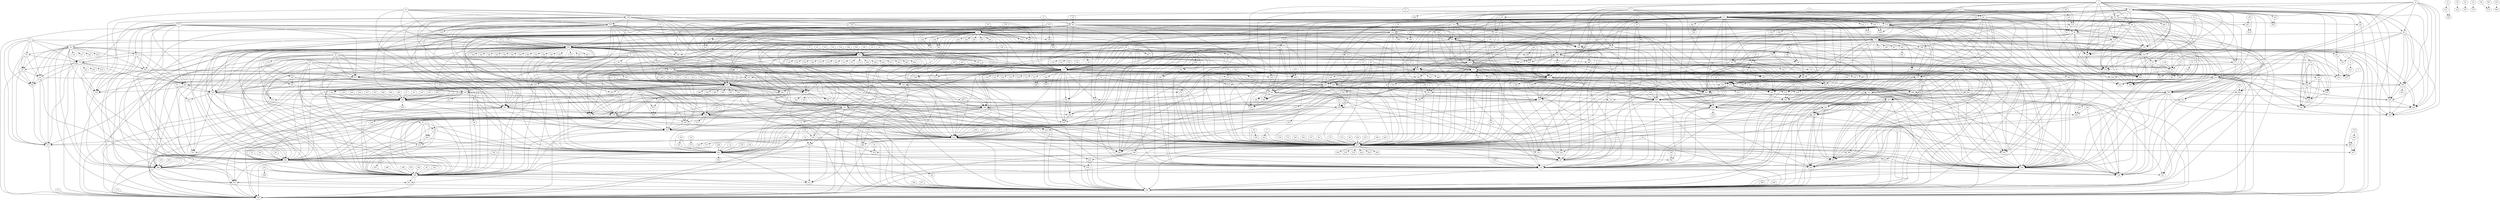 digraph G {
1 [label="1"];
2 [label="2"];
3 [label="3"];
4 [label="4"];
5 [label="5"];
6 [label="6"];
7 [label="7"];
8 [label="8"];
9 [label="9"];
10 [label="10"];
11 [label="11"];
12 [label="12"];
13 [label="13"];
14 [label="14"];
15 [label="15"];
16 [label="16"];
17 [label="17"];
18 [label="18"];
19 [label="19"];
20 [label="20"];
21 [label="21"];
22 [label="22"];
23 [label="23"];
24 [label="24"];
25 [label="25"];
26 [label="26"];
27 [label="27"];
28 [label="28"];
29 [label="29"];
30 [label="30"];
31 [label="31"];
32 [label="32"];
33 [label="33"];
34 [label="34"];
35 [label="35"];
36 [label="36"];
37 [label="37"];
38 [label="38"];
39 [label="39"];
40 [label="40"];
41 [label="41"];
42 [label="42"];
43 [label="43"];
44 [label="44"];
45 [label="45"];
46 [label="46"];
47 [label="47"];
48 [label="48"];
49 [label="49"];
50 [label="50"];
51 [label="51"];
52 [label="52"];
53 [label="53"];
54 [label="54"];
55 [label="55"];
56 [label="56"];
57 [label="57"];
58 [label="58"];
59 [label="59"];
60 [label="60"];
61 [label="61"];
62 [label="62"];
63 [label="63"];
64 [label="64"];
65 [label="65"];
66 [label="66"];
67 [label="67"];
68 [label="68"];
69 [label="69"];
70 [label="70"];
71 [label="71"];
72 [label="72"];
73 [label="73"];
74 [label="74"];
75 [label="75"];
76 [label="76"];
77 [label="77"];
78 [label="78"];
79 [label="79"];
80 [label="80"];
81 [label="81"];
82 [label="82"];
83 [label="83"];
84 [label="84"];
85 [label="85"];
86 [label="86"];
87 [label="87"];
88 [label="88"];
89 [label="89"];
90 [label="90"];
91 [label="91"];
92 [label="92"];
94 [label="94"];
95 [label="95"];
96 [label="96"];
97 [label="97"];
98 [label="98"];
99 [label="99"];
100 [label="100"];
101 [label="101"];
102 [label="102"];
103 [label="103"];
104 [label="104"];
105 [label="105"];
106 [label="106"];
107 [label="107"];
108 [label="108"];
109 [label="109"];
110 [label="110"];
111 [label="111"];
112 [label="112"];
113 [label="113"];
114 [label="114"];
115 [label="115"];
117 [label="117"];
118 [label="118"];
119 [label="119"];
120 [label="120"];
121 [label="121"];
122 [label="122"];
123 [label="123"];
124 [label="124"];
125 [label="125"];
126 [label="126"];
127 [label="127"];
128 [label="128"];
129 [label="129"];
130 [label="130"];
131 [label="131"];
132 [label="132"];
133 [label="133"];
134 [label="134"];
135 [label="135"];
136 [label="136"];
137 [label="137"];
138 [label="138"];
139 [label="139"];
140 [label="140"];
141 [label="141"];
142 [label="142"];
143 [label="143"];
144 [label="144"];
145 [label="145"];
146 [label="146"];
147 [label="147"];
148 [label="148"];
149 [label="149"];
150 [label="150"];
151 [label="151"];
152 [label="152"];
153 [label="153"];
154 [label="154"];
155 [label="155"];
156 [label="156"];
157 [label="157"];
158 [label="158"];
159 [label="159"];
160 [label="160"];
161 [label="161"];
162 [label="162"];
163 [label="163"];
164 [label="164"];
165 [label="165"];
166 [label="166"];
167 [label="167"];
168 [label="168"];
169 [label="169"];
170 [label="170"];
171 [label="171"];
172 [label="172"];
173 [label="173"];
174 [label="174"];
175 [label="175"];
176 [label="176"];
177 [label="177"];
178 [label="178"];
179 [label="179"];
180 [label="180"];
181 [label="181"];
182 [label="182"];
183 [label="183"];
184 [label="184"];
185 [label="185"];
186 [label="186"];
187 [label="187"];
188 [label="188"];
189 [label="189"];
190 [label="190"];
191 [label="191"];
192 [label="192"];
193 [label="193"];
194 [label="194"];
195 [label="195"];
196 [label="196"];
197 [label="197"];
198 [label="198"];
199 [label="199"];
200 [label="200"];
201 [label="201"];
202 [label="202"];
203 [label="203"];
204 [label="204"];
205 [label="205"];
206 [label="206"];
207 [label="207"];
208 [label="208"];
209 [label="209"];
210 [label="210"];
211 [label="211"];
212 [label="212"];
213 [label="213"];
214 [label="214"];
215 [label="215"];
216 [label="216"];
217 [label="217"];
218 [label="218"];
219 [label="219"];
220 [label="220"];
221 [label="221"];
222 [label="222"];
223 [label="223"];
224 [label="224"];
225 [label="225"];
226 [label="226"];
227 [label="227"];
228 [label="228"];
229 [label="229"];
230 [label="230"];
231 [label="231"];
232 [label="232"];
233 [label="233"];
234 [label="234"];
235 [label="235"];
236 [label="236"];
237 [label="237"];
239 [label="239"];
240 [label="240"];
241 [label="241"];
242 [label="242"];
243 [label="243"];
244 [label="244"];
245 [label="245"];
246 [label="246"];
247 [label="247"];
248 [label="248"];
249 [label="249"];
250 [label="250"];
251 [label="251"];
252 [label="252"];
253 [label="253"];
254 [label="254"];
255 [label="255"];
256 [label="256"];
257 [label="257"];
258 [label="258"];
259 [label="259"];
260 [label="260"];
261 [label="261"];
262 [label="262"];
263 [label="263"];
264 [label="264"];
265 [label="265"];
266 [label="266"];
267 [label="267"];
268 [label="268"];
269 [label="269"];
270 [label="270"];
271 [label="271"];
272 [label="272"];
273 [label="273"];
274 [label="274"];
275 [label="275"];
276 [label="276"];
277 [label="277"];
278 [label="278"];
279 [label="279"];
280 [label="280"];
281 [label="281"];
282 [label="282"];
283 [label="283"];
284 [label="284"];
285 [label="285"];
286 [label="286"];
287 [label="287"];
288 [label="288"];
289 [label="289"];
290 [label="290"];
291 [label="291"];
292 [label="292"];
293 [label="293"];
294 [label="294"];
295 [label="295"];
296 [label="296"];
297 [label="297"];
298 [label="298"];
299 [label="299"];
300 [label="300"];
301 [label="301"];
302 [label="302"];
303 [label="303"];
304 [label="304"];
305 [label="305"];
306 [label="306"];
307 [label="307"];
308 [label="308"];
309 [label="309"];
310 [label="310"];
311 [label="311"];
312 [label="312"];
313 [label="313"];
314 [label="314"];
315 [label="315"];
316 [label="316"];
317 [label="317"];
318 [label="318"];
319 [label="319"];
320 [label="320"];
321 [label="321"];
322 [label="322"];
323 [label="323"];
324 [label="324"];
325 [label="325"];
326 [label="326"];
327 [label="327"];
328 [label="328"];
329 [label="329"];
330 [label="330"];
331 [label="331"];
332 [label="332"];
333 [label="333"];
334 [label="334"];
335 [label="335"];
336 [label="336"];
337 [label="337"];
338 [label="338"];
339 [label="339"];
340 [label="340"];
341 [label="341"];
342 [label="342"];
343 [label="343"];
344 [label="344"];
345 [label="345"];
346 [label="346"];
347 [label="347"];
348 [label="348"];
349 [label="349"];
350 [label="350"];
351 [label="351"];
352 [label="352"];
353 [label="353"];
354 [label="354"];
355 [label="355"];
356 [label="356"];
357 [label="357"];
358 [label="358"];
359 [label="359"];
360 [label="360"];
361 [label="361"];
362 [label="362"];
363 [label="363"];
364 [label="364"];
365 [label="365"];
366 [label="366"];
367 [label="367"];
368 [label="368"];
369 [label="369"];
370 [label="370"];
371 [label="371"];
372 [label="372"];
373 [label="373"];
374 [label="374"];
375 [label="375"];
376 [label="376"];
377 [label="377"];
378 [label="378"];
379 [label="379"];
380 [label="380"];
381 [label="381"];
382 [label="382"];
383 [label="383"];
384 [label="384"];
385 [label="385"];
386 [label="386"];
387 [label="387"];
388 [label="388"];
389 [label="389"];
390 [label="390"];
391 [label="391"];
392 [label="392"];
393 [label="393"];
394 [label="394"];
395 [label="395"];
396 [label="396"];
397 [label="397"];
398 [label="398"];
400 [label="400"];
401 [label="401"];
402 [label="402"];
403 [label="403"];
404 [label="404"];
405 [label="405"];
406 [label="406"];
407 [label="407"];
408 [label="408"];
409 [label="409"];
410 [label="410"];
411 [label="411"];
412 [label="412"];
413 [label="413"];
414 [label="414"];
415 [label="415"];
416 [label="416"];
417 [label="417"];
418 [label="418"];
419 [label="419"];
420 [label="420"];
421 [label="421"];
422 [label="422"];
423 [label="423"];
424 [label="424"];
425 [label="425"];
426 [label="426"];
427 [label="427"];
428 [label="428"];
429 [label="429"];
430 [label="430"];
431 [label="431"];
432 [label="432"];
433 [label="433"];
434 [label="434"];
435 [label="435"];
436 [label="436"];
437 [label="437"];
438 [label="438"];
439 [label="439"];
440 [label="440"];
441 [label="441"];
442 [label="442"];
443 [label="443"];
444 [label="444"];
445 [label="445"];
446 [label="446"];
447 [label="447"];
448 [label="448"];
449 [label="449"];
450 [label="450"];
451 [label="451"];
452 [label="452"];
453 [label="453"];
454 [label="454"];
455 [label="455"];
456 [label="456"];
457 [label="457"];
458 [label="458"];
459 [label="459"];
460 [label="460"];
461 [label="461"];
462 [label="462"];
463 [label="463"];
464 [label="464"];
465 [label="465"];
466 [label="466"];
467 [label="467"];
468 [label="468"];
469 [label="469"];
470 [label="470"];
471 [label="471"];
472 [label="472"];
473 [label="473"];
474 [label="474"];
475 [label="475"];
476 [label="476"];
477 [label="477"];
478 [label="478"];
479 [label="479"];
480 [label="480"];
481 [label="481"];
482 [label="482"];
483 [label="483"];
484 [label="484"];
485 [label="485"];
486 [label="486"];
487 [label="487"];
488 [label="488"];
489 [label="489"];
490 [label="490"];
491 [label="491"];
492 [label="492"];
493 [label="493"];
494 [label="494"];
495 [label="495"];
496 [label="496"];
497 [label="497"];
498 [label="498"];
499 [label="499"];
500 [label="500"];
501 [label="501"];
502 [label="502"];
503 [label="503"];
504 [label="504"];
505 [label="505"];
506 [label="506"];
507 [label="507"];
508 [label="508"];
509 [label="509"];
510 [label="510"];
511 [label="511"];
512 [label="512"];
513 [label="513"];
514 [label="514"];
515 [label="515"];
516 [label="516"];
517 [label="517"];
518 [label="518"];
519 [label="519"];
521 [label="521"];
522 [label="522"];
523 [label="523"];
524 [label="524"];
525 [label="525"];
526 [label="526"];
527 [label="527"];
528 [label="528"];
529 [label="529"];
530 [label="530"];
531 [label="531"];
532 [label="532"];
533 [label="533"];
534 [label="534"];
535 [label="535"];
536 [label="536"];
537 [label="537"];
538 [label="538"];
539 [label="539"];
540 [label="540"];
541 [label="541"];
542 [label="542"];
543 [label="543"];
544 [label="544"];
545 [label="545"];
546 [label="546"];
547 [label="547"];
548 [label="548"];
549 [label="549"];
550 [label="550"];
551 [label="551"];
552 [label="552"];
553 [label="553"];
554 [label="554"];
555 [label="555"];
556 [label="556"];
557 [label="557"];
558 [label="558"];
559 [label="559"];
560 [label="560"];
561 [label="561"];
1 -> 452;
1 -> 447;
1 -> 549;
1 -> 555;
1 -> 99;
1 -> 485;
1 -> 85;
1 -> 164;
1 -> 178;
1 -> 335;
1 -> 135;
1 -> 35;
1 -> 119;
1 -> 86;
1 -> 497;
1 -> 152;
2 -> 276;
2 -> 449;
2 -> 64;
2 -> 244;
2 -> 391;
2 -> 447;
2 -> 151;
2 -> 445;
2 -> 259;
2 -> 211;
3 -> 498;
4 -> 457;
4 -> 411;
5 -> 244;
5 -> 88;
5 -> 528;
5 -> 295;
5 -> 285;
6 -> 44;
6 -> 244;
6 -> 165;
7 -> 262;
8 -> 406;
8 -> 61;
9 -> 457;
10 -> 114;
10 -> 310;
10 -> 422;
10 -> 321;
10 -> 317;
11 -> 416;
11 -> 83;
11 -> 76;
11 -> 349;
11 -> 219;
11 -> 49;
11 -> 78;
11 -> 517;
12 -> 61;
12 -> 85;
12 -> 164;
12 -> 178;
12 -> 177;
12 -> 259;
12 -> 218;
12 -> 62;
13 -> 416;
13 -> 549;
13 -> 524;
13 -> 526;
14 -> 202;
15 -> 244;
15 -> 356;
15 -> 398;
15 -> 558;
15 -> 508;
15 -> 465;
15 -> 243;
15 -> 487;
15 -> 159;
16 -> 429;
17 -> 445;
17 -> 244;
17 -> 510;
17 -> 496;
17 -> 416;
17 -> 549;
17 -> 150;
17 -> 336;
17 -> 78;
17 -> 49;
17 -> 498;
17 -> 207;
17 -> 53;
17 -> 204;
17 -> 262;
18 -> 44;
19 -> 531;
19 -> 184;
19 -> 451;
19 -> 384;
19 -> 510;
19 -> 209;
19 -> 351;
20 -> 492;
21 -> 361;
22 -> 361;
23 -> 202;
24 -> 510;
24 -> 276;
25 -> 30;
25 -> 416;
25 -> 247;
25 -> 361;
25 -> 285;
25 -> 433;
25 -> 57;
25 -> 227;
25 -> 292;
25 -> 492;
25 -> 528;
26 -> 418;
26 -> 150;
27 -> 528;
27 -> 239;
28 -> 549;
28 -> 452;
29 -> 376;
30 -> 247;
30 -> 416;
30 -> 555;
30 -> 222;
31 -> 521;
31 -> 61;
32 -> 408;
32 -> 69;
32 -> 222;
32 -> 300;
32 -> 369;
32 -> 560;
32 -> 152;
32 -> 368;
32 -> 35;
33 -> 312;
33 -> 392;
34 -> 108;
34 -> 378;
34 -> 496;
34 -> 367;
34 -> 297;
34 -> 147;
34 -> 416;
34 -> 165;
35 -> 160;
35 -> 159;
35 -> 61;
35 -> 408;
35 -> 69;
35 -> 222;
35 -> 300;
35 -> 369;
35 -> 560;
35 -> 368;
35 -> 340;
35 -> 327;
35 -> 452;
35 -> 161;
35 -> 196;
35 -> 291;
35 -> 261;
35 -> 40;
35 -> 341;
35 -> 254;
35 -> 244;
35 -> 152;
35 -> 528;
35 -> 123;
35 -> 450;
35 -> 323;
35 -> 99;
35 -> 485;
35 -> 85;
35 -> 164;
35 -> 178;
35 -> 335;
35 -> 135;
35 -> 119;
35 -> 86;
35 -> 497;
36 -> 452;
37 -> 202;
38 -> 234;
38 -> 511;
38 -> 473;
38 -> 61;
39 -> 184;
39 -> 168;
40 -> 123;
40 -> 452;
40 -> 340;
40 -> 160;
40 -> 161;
40 -> 341;
41 -> 202;
42 -> 405;
42 -> 267;
42 -> 526;
42 -> 203;
42 -> 452;
43 -> 165;
44 -> 512;
44 -> 424;
44 -> 244;
44 -> 526;
44 -> 218;
44 -> 345;
44 -> 154;
44 -> 400;
44 -> 285;
44 -> 150;
44 -> 276;
44 -> 134;
44 -> 161;
44 -> 452;
44 -> 492;
44 -> 561;
44 -> 510;
44 -> 165;
44 -> 549;
44 -> 528;
44 -> 329;
45 -> 62;
46 -> 452;
46 -> 416;
46 -> 496;
46 -> 410;
46 -> 367;
46 -> 361;
46 -> 218;
46 -> 514;
46 -> 104;
46 -> 553;
46 -> 192;
46 -> 330;
47 -> 416;
48 -> 362;
48 -> 297;
49 -> 311;
49 -> 141;
49 -> 534;
49 -> 83;
49 -> 76;
49 -> 349;
49 -> 219;
49 -> 517;
49 -> 342;
49 -> 336;
49 -> 78;
49 -> 498;
49 -> 207;
49 -> 53;
49 -> 204;
49 -> 262;
50 -> 202;
50 -> 502;
50 -> 348;
50 -> 155;
50 -> 425;
50 -> 183;
50 -> 152;
50 -> 203;
50 -> 452;
51 -> 285;
51 -> 452;
52 -> 452;
53 -> 336;
53 -> 78;
53 -> 498;
53 -> 207;
53 -> 204;
53 -> 262;
54 -> 60;
54 -> 244;
55 -> 400;
55 -> 285;
55 -> 345;
56 -> 528;
57 -> 433;
57 -> 227;
57 -> 292;
57 -> 492;
57 -> 528;
58 -> 280;
58 -> 452;
59 -> 212;
60 -> 244;
61 -> 482;
61 -> 526;
61 -> 186;
61 -> 428;
61 -> 462;
61 -> 316;
61 -> 365;
61 -> 202;
61 -> 244;
61 -> 319;
61 -> 483;
61 -> 286;
61 -> 281;
61 -> 445;
61 -> 151;
61 -> 521;
61 -> 62;
61 -> 169;
61 -> 525;
61 -> 441;
61 -> 249;
61 -> 406;
61 -> 504;
61 -> 402;
61 -> 145;
61 -> 174;
61 -> 161;
61 -> 361;
61 -> 285;
61 -> 452;
61 -> 497;
61 -> 218;
61 -> 114;
61 -> 310;
61 -> 321;
61 -> 401;
61 -> 259;
61 -> 211;
61 -> 154;
61 -> 447;
61 -> 473;
61 -> 510;
61 -> 159;
61 -> 136;
61 -> 391;
61 -> 276;
61 -> 424;
61 -> 538;
61 -> 541;
62 -> 130;
62 -> 169;
62 -> 73;
62 -> 492;
62 -> 66;
62 -> 538;
62 -> 286;
62 -> 276;
62 -> 120;
62 -> 318;
63 -> 387;
64 -> 244;
64 -> 263;
64 -> 549;
64 -> 285;
64 -> 189;
64 -> 491;
64 -> 545;
64 -> 277;
64 -> 314;
64 -> 353;
64 -> 381;
64 -> 387;
64 -> 452;
64 -> 114;
64 -> 154;
65 -> 526;
66 -> 169;
66 -> 276;
66 -> 130;
66 -> 286;
67 -> 321;
67 -> 401;
68 -> 465;
68 -> 487;
69 -> 408;
69 -> 222;
69 -> 300;
69 -> 369;
69 -> 560;
69 -> 152;
69 -> 368;
70 -> 492;
70 -> 519;
71 -> 423;
72 -> 297;
72 -> 99;
72 -> 74;
73 -> 492;
74 -> 510;
74 -> 299;
74 -> 340;
74 -> 99;
75 -> 203;
76 -> 83;
76 -> 349;
76 -> 219;
76 -> 78;
76 -> 517;
77 -> 452;
77 -> 320;
78 -> 103;
78 -> 414;
78 -> 235;
78 -> 83;
78 -> 349;
78 -> 219;
78 -> 517;
78 -> 336;
78 -> 498;
78 -> 207;
78 -> 204;
78 -> 262;
79 -> 518;
79 -> 274;
80 -> 162;
81 -> 154;
82 -> 496;
83 -> 555;
83 -> 349;
83 -> 219;
83 -> 517;
84 -> 452;
85 -> 177;
85 -> 99;
85 -> 485;
85 -> 164;
85 -> 178;
85 -> 335;
85 -> 135;
85 -> 119;
85 -> 86;
86 -> 447;
86 -> 99;
86 -> 485;
86 -> 164;
86 -> 178;
86 -> 335;
86 -> 135;
86 -> 119;
87 -> 203;
87 -> 285;
87 -> 405;
87 -> 526;
88 -> 244;
88 -> 528;
89 -> 549;
89 -> 202;
90 -> 476;
91 -> 416;
92 -> 557;
94 -> 165;
95 -> 244;
95 -> 475;
95 -> 400;
95 -> 452;
95 -> 489;
95 -> 356;
95 -> 365;
95 -> 202;
96 -> 340;
96 -> 452;
97 -> 496;
98 -> 274;
98 -> 398;
99 -> 152;
99 -> 528;
99 -> 549;
99 -> 165;
99 -> 485;
99 -> 164;
99 -> 178;
99 -> 335;
99 -> 135;
99 -> 119;
100 -> 321;
101 -> 471;
101 -> 244;
102 -> 363;
102 -> 426;
102 -> 554;
102 -> 479;
102 -> 542;
102 -> 137;
102 -> 244;
104 -> 267;
104 -> 553;
104 -> 192;
104 -> 330;
105 -> 244;
106 -> 518;
107 -> 468;
107 -> 244;
108 -> 378;
108 -> 496;
108 -> 367;
108 -> 297;
108 -> 147;
108 -> 416;
108 -> 165;
108 -> 445;
108 -> 528;
108 -> 244;
108 -> 202;
108 -> 415;
108 -> 380;
109 -> 391;
109 -> 424;
110 -> 202;
111 -> 281;
111 -> 447;
112 -> 367;
112 -> 472;
112 -> 260;
112 -> 405;
113 -> 555;
114 -> 549;
114 -> 285;
114 -> 189;
114 -> 491;
114 -> 545;
114 -> 277;
114 -> 314;
114 -> 353;
114 -> 381;
114 -> 387;
114 -> 298;
114 -> 528;
114 -> 259;
114 -> 452;
114 -> 267;
114 -> 526;
114 -> 203;
114 -> 361;
114 -> 228;
114 -> 150;
114 -> 154;
115 -> 264;
115 -> 497;
115 -> 132;
115 -> 480;
117 -> 202;
117 -> 244;
117 -> 415;
117 -> 165;
117 -> 285;
117 -> 398;
118 -> 495;
118 -> 150;
119 -> 447;
119 -> 485;
119 -> 164;
119 -> 178;
119 -> 335;
119 -> 135;
121 -> 202;
122 -> 526;
123 -> 340;
123 -> 160;
123 -> 161;
123 -> 244;
123 -> 159;
123 -> 150;
123 -> 549;
123 -> 528;
123 -> 380;
123 -> 452;
123 -> 285;
124 -> 202;
125 -> 150;
125 -> 528;
125 -> 549;
125 -> 253;
125 -> 185;
126 -> 391;
126 -> 150;
126 -> 313;
126 -> 231;
127 -> 264;
128 -> 259;
128 -> 530;
129 -> 361;
131 -> 308;
131 -> 165;
131 -> 150;
132 -> 202;
132 -> 244;
132 -> 480;
132 -> 264;
132 -> 497;
132 -> 365;
132 -> 386;
133 -> 374;
134 -> 211;
134 -> 259;
134 -> 161;
135 -> 485;
135 -> 164;
135 -> 178;
135 -> 335;
136 -> 528;
137 -> 363;
137 -> 426;
137 -> 554;
137 -> 479;
137 -> 542;
137 -> 244;
138 -> 244;
139 -> 332;
139 -> 263;
140 -> 269;
140 -> 397;
142 -> 496;
143 -> 452;
144 -> 285;
145 -> 174;
146 -> 464;
146 -> 551;
147 -> 367;
147 -> 297;
147 -> 416;
147 -> 536;
147 -> 528;
147 -> 400;
147 -> 285;
147 -> 555;
147 -> 549;
147 -> 150;
147 -> 165;
147 -> 492;
147 -> 378;
147 -> 410;
147 -> 171;
147 -> 496;
147 -> 385;
147 -> 357;
148 -> 496;
148 -> 510;
149 -> 506;
150 -> 416;
150 -> 244;
150 -> 152;
150 -> 301;
150 -> 185;
150 -> 308;
150 -> 283;
150 -> 350;
150 -> 460;
150 -> 419;
150 -> 452;
150 -> 533;
150 -> 367;
150 -> 498;
150 -> 496;
150 -> 242;
150 -> 331;
150 -> 211;
150 -> 276;
150 -> 259;
150 -> 447;
150 -> 526;
150 -> 418;
150 -> 495;
150 -> 546;
150 -> 326;
150 -> 258;
150 -> 201;
150 -> 208;
150 -> 231;
150 -> 510;
150 -> 162;
150 -> 376;
150 -> 549;
150 -> 165;
150 -> 400;
150 -> 285;
150 -> 555;
150 -> 492;
150 -> 528;
151 -> 159;
151 -> 447;
151 -> 211;
151 -> 259;
151 -> 526;
151 -> 445;
152 -> 408;
152 -> 300;
152 -> 369;
152 -> 560;
152 -> 368;
152 -> 510;
152 -> 276;
152 -> 157;
152 -> 502;
152 -> 348;
152 -> 155;
152 -> 425;
152 -> 183;
152 -> 203;
152 -> 309;
152 -> 188;
152 -> 416;
152 -> 496;
152 -> 410;
152 -> 171;
152 -> 357;
152 -> 555;
152 -> 526;
152 -> 222;
152 -> 267;
152 -> 464;
152 -> 498;
152 -> 207;
152 -> 437;
152 -> 492;
152 -> 180;
152 -> 447;
152 -> 196;
152 -> 452;
152 -> 549;
153 -> 400;
154 -> 287;
154 -> 281;
154 -> 259;
154 -> 202;
154 -> 267;
154 -> 526;
154 -> 203;
154 -> 345;
154 -> 161;
154 -> 361;
154 -> 285;
154 -> 310;
154 -> 290;
154 -> 198;
154 -> 452;
155 -> 502;
155 -> 348;
155 -> 425;
155 -> 183;
155 -> 203;
155 -> 452;
156 -> 528;
156 -> 215;
158 -> 452;
159 -> 452;
159 -> 391;
159 -> 218;
159 -> 510;
159 -> 276;
159 -> 487;
159 -> 211;
159 -> 412;
159 -> 431;
160 -> 340;
160 -> 161;
160 -> 447;
160 -> 163;
160 -> 396;
160 -> 452;
161 -> 340;
161 -> 244;
161 -> 510;
161 -> 496;
161 -> 297;
161 -> 480;
161 -> 555;
161 -> 400;
161 -> 345;
161 -> 165;
161 -> 285;
161 -> 501;
161 -> 526;
161 -> 259;
161 -> 211;
161 -> 549;
161 -> 452;
162 -> 366;
162 -> 507;
162 -> 389;
162 -> 377;
162 -> 376;
163 -> 452;
164 -> 177;
164 -> 485;
164 -> 178;
164 -> 335;
165 -> 378;
165 -> 416;
165 -> 397;
165 -> 230;
165 -> 403;
165 -> 217;
165 -> 440;
165 -> 552;
165 -> 436;
165 -> 395;
165 -> 352;
165 -> 308;
165 -> 350;
165 -> 202;
165 -> 398;
165 -> 367;
165 -> 498;
165 -> 496;
165 -> 245;
165 -> 383;
165 -> 360;
165 -> 304;
165 -> 346;
165 -> 302;
165 -> 223;
165 -> 467;
165 -> 345;
165 -> 452;
165 -> 297;
165 -> 549;
165 -> 400;
165 -> 285;
165 -> 555;
165 -> 492;
165 -> 528;
165 -> 244;
165 -> 415;
165 -> 510;
165 -> 329;
165 -> 372;
166 -> 202;
167 -> 251;
167 -> 492;
168 -> 184;
169 -> 276;
170 -> 462;
170 -> 521;
170 -> 286;
170 -> 393;
171 -> 416;
171 -> 555;
171 -> 267;
171 -> 526;
171 -> 222;
171 -> 378;
171 -> 410;
171 -> 496;
171 -> 385;
171 -> 357;
172 -> 198;
173 -> 555;
175 -> 452;
176 -> 317;
176 -> 512;
176 -> 321;
177 -> 178;
177 -> 512;
178 -> 485;
178 -> 335;
179 -> 240;
179 -> 507;
179 -> 389;
181 -> 452;
182 -> 452;
183 -> 416;
183 -> 502;
183 -> 348;
183 -> 425;
183 -> 203;
183 -> 452;
184 -> 393;
184 -> 445;
184 -> 321;
185 -> 253;
186 -> 538;
186 -> 276;
187 -> 306;
188 -> 434;
188 -> 496;
188 -> 549;
189 -> 549;
189 -> 285;
189 -> 545;
189 -> 277;
189 -> 314;
189 -> 353;
189 -> 381;
189 -> 387;
189 -> 452;
189 -> 491;
190 -> 528;
191 -> 361;
192 -> 553;
192 -> 330;
193 -> 202;
194 -> 538;
194 -> 525;
195 -> 202;
196 -> 202;
196 -> 261;
196 -> 457;
196 -> 244;
196 -> 208;
197 -> 452;
199 -> 416;
199 -> 452;
200 -> 361;
202 -> 457;
202 -> 264;
202 -> 555;
202 -> 528;
202 -> 424;
202 -> 526;
202 -> 277;
202 -> 549;
202 -> 259;
202 -> 474;
202 -> 539;
202 -> 438;
202 -> 226;
202 -> 373;
202 -> 540;
202 -> 496;
202 -> 499;
202 -> 400;
202 -> 463;
202 -> 458;
202 -> 275;
202 -> 279;
202 -> 484;
202 -> 333;
202 -> 337;
202 -> 294;
202 -> 481;
202 -> 559;
202 -> 452;
202 -> 365;
202 -> 306;
202 -> 498;
202 -> 397;
202 -> 230;
202 -> 207;
202 -> 492;
202 -> 285;
202 -> 398;
202 -> 244;
202 -> 415;
202 -> 380;
203 -> 330;
203 -> 528;
203 -> 259;
203 -> 297;
203 -> 288;
203 -> 265;
203 -> 247;
203 -> 285;
203 -> 502;
203 -> 348;
203 -> 425;
203 -> 405;
203 -> 267;
203 -> 526;
203 -> 452;
204 -> 526;
204 -> 336;
204 -> 498;
204 -> 207;
204 -> 262;
205 -> 361;
206 -> 549;
207 -> 255;
207 -> 533;
207 -> 492;
207 -> 380;
207 -> 336;
207 -> 498;
207 -> 262;
208 -> 526;
208 -> 549;
208 -> 510;
208 -> 259;
209 -> 451;
209 -> 384;
209 -> 510;
210 -> 445;
210 -> 549;
211 -> 445;
211 -> 276;
211 -> 461;
211 -> 344;
211 -> 422;
211 -> 443;
211 -> 225;
211 -> 501;
211 -> 452;
211 -> 549;
211 -> 259;
211 -> 516;
211 -> 307;
211 -> 447;
211 -> 510;
211 -> 420;
211 -> 357;
211 -> 385;
213 -> 285;
214 -> 545;
215 -> 431;
216 -> 416;
218 -> 365;
218 -> 397;
218 -> 526;
218 -> 244;
218 -> 391;
218 -> 510;
218 -> 319;
218 -> 483;
218 -> 286;
218 -> 497;
218 -> 281;
218 -> 528;
218 -> 464;
218 -> 555;
218 -> 416;
218 -> 496;
218 -> 410;
218 -> 367;
218 -> 330;
218 -> 361;
218 -> 400;
218 -> 285;
218 -> 506;
218 -> 276;
218 -> 259;
218 -> 424;
219 -> 496;
219 -> 416;
219 -> 349;
219 -> 517;
220 -> 345;
220 -> 361;
220 -> 285;
221 -> 303;
221 -> 528;
222 -> 408;
222 -> 369;
222 -> 560;
222 -> 300;
222 -> 416;
222 -> 410;
222 -> 357;
222 -> 267;
222 -> 526;
222 -> 555;
222 -> 496;
222 -> 517;
222 -> 368;
224 -> 285;
227 -> 433;
227 -> 292;
227 -> 492;
227 -> 528;
229 -> 361;
230 -> 397;
230 -> 244;
230 -> 492;
231 -> 313;
232 -> 424;
232 -> 391;
233 -> 528;
233 -> 268;
234 -> 511;
234 -> 473;
236 -> 361;
237 -> 361;
239 -> 286;
239 -> 432;
240 -> 507;
240 -> 389;
241 -> 361;
242 -> 331;
244 -> 475;
244 -> 400;
244 -> 264;
244 -> 259;
244 -> 267;
244 -> 363;
244 -> 426;
244 -> 554;
244 -> 479;
244 -> 542;
244 -> 457;
244 -> 459;
244 -> 470;
244 -> 529;
244 -> 273;
244 -> 468;
244 -> 379;
244 -> 452;
244 -> 291;
244 -> 448;
244 -> 370;
244 -> 421;
244 -> 316;
244 -> 526;
244 -> 555;
244 -> 549;
244 -> 497;
244 -> 416;
244 -> 365;
244 -> 356;
244 -> 558;
244 -> 508;
244 -> 255;
244 -> 285;
244 -> 398;
244 -> 382;
244 -> 471;
244 -> 397;
244 -> 424;
244 -> 396;
244 -> 415;
244 -> 380;
244 -> 492;
244 -> 510;
244 -> 561;
244 -> 528;
244 -> 276;
246 -> 482;
246 -> 483;
246 -> 276;
247 -> 416;
247 -> 361;
247 -> 285;
248 -> 361;
249 -> 406;
250 -> 285;
251 -> 492;
252 -> 285;
254 -> 488;
254 -> 361;
255 -> 492;
256 -> 281;
257 -> 549;
259 -> 537;
259 -> 538;
259 -> 267;
259 -> 297;
259 -> 480;
259 -> 555;
259 -> 285;
259 -> 497;
259 -> 276;
259 -> 445;
259 -> 364;
259 -> 530;
259 -> 452;
259 -> 368;
259 -> 510;
259 -> 447;
259 -> 286;
259 -> 526;
259 -> 329;
260 -> 405;
261 -> 327;
261 -> 291;
262 -> 345;
262 -> 400;
262 -> 452;
262 -> 336;
262 -> 498;
263 -> 332;
264 -> 480;
264 -> 497;
266 -> 361;
267 -> 368;
267 -> 416;
267 -> 496;
267 -> 410;
267 -> 357;
267 -> 555;
267 -> 464;
267 -> 405;
267 -> 526;
267 -> 452;
267 -> 466;
269 -> 508;
269 -> 413;
269 -> 397;
270 -> 528;
271 -> 427;
271 -> 527;
271 -> 345;
272 -> 452;
274 -> 521;
274 -> 286;
274 -> 398;
276 -> 424;
276 -> 445;
276 -> 365;
276 -> 428;
276 -> 538;
276 -> 281;
276 -> 482;
276 -> 483;
276 -> 447;
276 -> 497;
276 -> 528;
276 -> 443;
276 -> 391;
276 -> 510;
277 -> 549;
277 -> 285;
277 -> 491;
277 -> 545;
277 -> 314;
277 -> 353;
277 -> 381;
277 -> 387;
277 -> 452;
277 -> 334;
278 -> 285;
280 -> 452;
281 -> 287;
282 -> 528;
284 -> 361;
285 -> 510;
285 -> 416;
285 -> 526;
285 -> 476;
285 -> 491;
285 -> 545;
285 -> 314;
285 -> 353;
285 -> 381;
285 -> 387;
285 -> 494;
285 -> 297;
285 -> 480;
285 -> 550;
285 -> 345;
285 -> 509;
285 -> 547;
285 -> 328;
285 -> 415;
285 -> 398;
285 -> 361;
285 -> 541;
285 -> 380;
285 -> 452;
285 -> 367;
285 -> 498;
285 -> 496;
285 -> 296;
285 -> 295;
285 -> 549;
285 -> 400;
285 -> 555;
285 -> 492;
285 -> 528;
286 -> 452;
286 -> 319;
286 -> 483;
286 -> 432;
286 -> 462;
286 -> 521;
289 -> 391;
289 -> 424;
292 -> 433;
292 -> 492;
292 -> 528;
293 -> 405;
297 -> 378;
297 -> 496;
297 -> 367;
297 -> 416;
297 -> 355;
297 -> 322;
297 -> 442;
297 -> 452;
297 -> 480;
297 -> 555;
297 -> 362;
299 -> 510;
299 -> 340;
300 -> 408;
300 -> 369;
300 -> 560;
300 -> 368;
300 -> 359;
303 -> 528;
305 -> 510;
306 -> 397;
307 -> 516;
309 -> 453;
310 -> 445;
310 -> 422;
310 -> 321;
310 -> 317;
312 -> 392;
314 -> 549;
314 -> 491;
314 -> 545;
314 -> 353;
314 -> 381;
314 -> 387;
314 -> 452;
315 -> 375;
316 -> 462;
317 -> 422;
317 -> 321;
318 -> 390;
319 -> 483;
320 -> 452;
321 -> 422;
321 -> 344;
321 -> 423;
321 -> 401;
321 -> 469;
322 -> 549;
323 -> 450;
324 -> 330;
325 -> 492;
326 -> 546;
329 -> 372;
329 -> 549;
329 -> 528;
330 -> 417;
330 -> 405;
330 -> 416;
330 -> 496;
330 -> 410;
330 -> 367;
330 -> 361;
330 -> 553;
335 -> 485;
336 -> 498;
338 -> 528;
339 -> 513;
340 -> 510;
340 -> 452;
341 -> 555;
343 -> 500;
344 -> 422;
345 -> 427;
345 -> 400;
345 -> 452;
345 -> 527;
345 -> 361;
345 -> 528;
347 -> 361;
347 -> 452;
347 -> 505;
347 -> 472;
347 -> 548;
348 -> 502;
348 -> 425;
348 -> 452;
349 -> 517;
350 -> 452;
353 -> 549;
353 -> 491;
353 -> 545;
353 -> 381;
353 -> 387;
353 -> 452;
354 -> 452;
354 -> 555;
356 -> 398;
356 -> 558;
356 -> 508;
357 -> 416;
357 -> 555;
357 -> 526;
357 -> 378;
357 -> 410;
357 -> 496;
357 -> 420;
357 -> 385;
358 -> 452;
361 -> 416;
361 -> 410;
361 -> 367;
361 -> 452;
361 -> 430;
361 -> 498;
361 -> 496;
361 -> 555;
361 -> 541;
361 -> 549;
361 -> 528;
363 -> 426;
363 -> 554;
363 -> 479;
363 -> 542;
365 -> 452;
365 -> 462;
365 -> 475;
365 -> 397;
365 -> 538;
365 -> 386;
367 -> 378;
367 -> 416;
367 -> 410;
367 -> 498;
367 -> 496;
367 -> 555;
367 -> 400;
367 -> 528;
368 -> 408;
368 -> 369;
368 -> 560;
368 -> 549;
368 -> 410;
368 -> 517;
368 -> 510;
368 -> 526;
368 -> 452;
369 -> 408;
369 -> 560;
370 -> 448;
371 -> 466;
371 -> 416;
372 -> 452;
375 -> 492;
376 -> 533;
376 -> 492;
376 -> 510;
376 -> 528;
378 -> 416;
378 -> 446;
378 -> 410;
378 -> 496;
378 -> 385;
380 -> 549;
380 -> 452;
380 -> 528;
380 -> 415;
381 -> 549;
381 -> 491;
381 -> 545;
381 -> 387;
381 -> 452;
382 -> 477;
384 -> 451;
384 -> 510;
385 -> 410;
385 -> 496;
385 -> 420;
387 -> 549;
387 -> 491;
387 -> 545;
387 -> 452;
388 -> 549;
389 -> 507;
391 -> 510;
391 -> 424;
391 -> 538;
393 -> 522;
394 -> 452;
396 -> 452;
397 -> 538;
397 -> 532;
397 -> 398;
397 -> 492;
397 -> 424;
398 -> 555;
398 -> 492;
398 -> 549;
398 -> 528;
398 -> 558;
398 -> 508;
398 -> 415;
400 -> 526;
400 -> 515;
400 -> 452;
400 -> 498;
400 -> 496;
400 -> 549;
400 -> 555;
400 -> 492;
400 -> 528;
402 -> 504;
404 -> 549;
405 -> 496;
405 -> 452;
405 -> 526;
407 -> 513;
408 -> 560;
409 -> 416;
410 -> 555;
410 -> 526;
410 -> 416;
410 -> 496;
411 -> 457;
413 -> 508;
416 -> 492;
416 -> 452;
416 -> 555;
416 -> 517;
416 -> 496;
416 -> 478;
416 -> 434;
416 -> 524;
416 -> 526;
416 -> 549;
416 -> 466;
419 -> 452;
424 -> 538;
424 -> 510;
424 -> 523;
424 -> 532;
424 -> 525;
424 -> 541;
425 -> 502;
425 -> 452;
426 -> 554;
426 -> 479;
426 -> 542;
427 -> 527;
429 -> 469;
432 -> 528;
433 -> 492;
433 -> 528;
434 -> 478;
434 -> 549;
435 -> 447;
439 -> 498;
441 -> 525;
443 -> 538;
444 -> 452;
445 -> 537;
445 -> 447;
445 -> 526;
447 -> 452;
447 -> 510;
447 -> 497;
447 -> 526;
447 -> 549;
447 -> 551;
451 -> 510;
452 -> 510;
452 -> 489;
452 -> 476;
452 -> 549;
452 -> 491;
452 -> 545;
452 -> 532;
452 -> 528;
452 -> 535;
452 -> 456;
452 -> 527;
452 -> 480;
452 -> 555;
452 -> 502;
452 -> 503;
452 -> 493;
452 -> 492;
452 -> 526;
452 -> 544;
452 -> 556;
452 -> 501;
452 -> 497;
454 -> 492;
455 -> 498;
461 -> 519;
462 -> 521;
464 -> 551;
464 -> 555;
465 -> 487;
472 -> 505;
472 -> 548;
473 -> 538;
473 -> 511;
478 -> 549;
479 -> 554;
479 -> 542;
480 -> 497;
480 -> 555;
482 -> 512;
482 -> 483;
486 -> 492;
489 -> 491;
489 -> 526;
490 -> 528;
491 -> 526;
491 -> 549;
491 -> 545;
492 -> 506;
492 -> 543;
492 -> 510;
492 -> 496;
492 -> 533;
492 -> 549;
492 -> 555;
492 -> 528;
496 -> 526;
496 -> 541;
496 -> 549;
496 -> 498;
496 -> 555;
496 -> 528;
497 -> 510;
498 -> 541;
498 -> 549;
498 -> 555;
498 -> 528;
505 -> 548;
508 -> 558;
510 -> 528;
510 -> 549;
510 -> 538;
512 -> 538;
517 -> 555;
524 -> 549;
524 -> 526;
526 -> 538;
526 -> 528;
526 -> 555;
526 -> 549;
526 -> 551;
528 -> 541;
528 -> 533;
528 -> 555;
528 -> 561;
528 -> 549;
541 -> 555;
541 -> 549;
542 -> 554;
545 -> 549;
549 -> 555;
}
